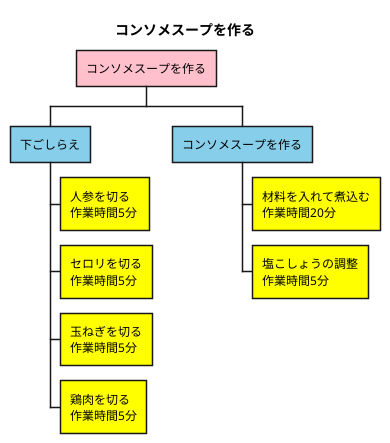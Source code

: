 @startwbs dinnerを作る
title コンソメスープを作る
*[#Pink] コンソメスープを作る
**[#SkyBlue] 下ごしらえ
***[#yellow] 人参を切る\n作業時間5分 
***[#yellow] セロリを切る\n作業時間5分
***[#yellow] 玉ねぎを切る\n作業時間5分
***[#yellow] 鶏肉を切る\n作業時間5分
**[#SkyBlue] コンソメスープを作る
***[#Yellow] 材料を入れて煮込む\n作業時間20分
***[#yellow] 塩こしょうの調整\n作業時間5分
@endwbs